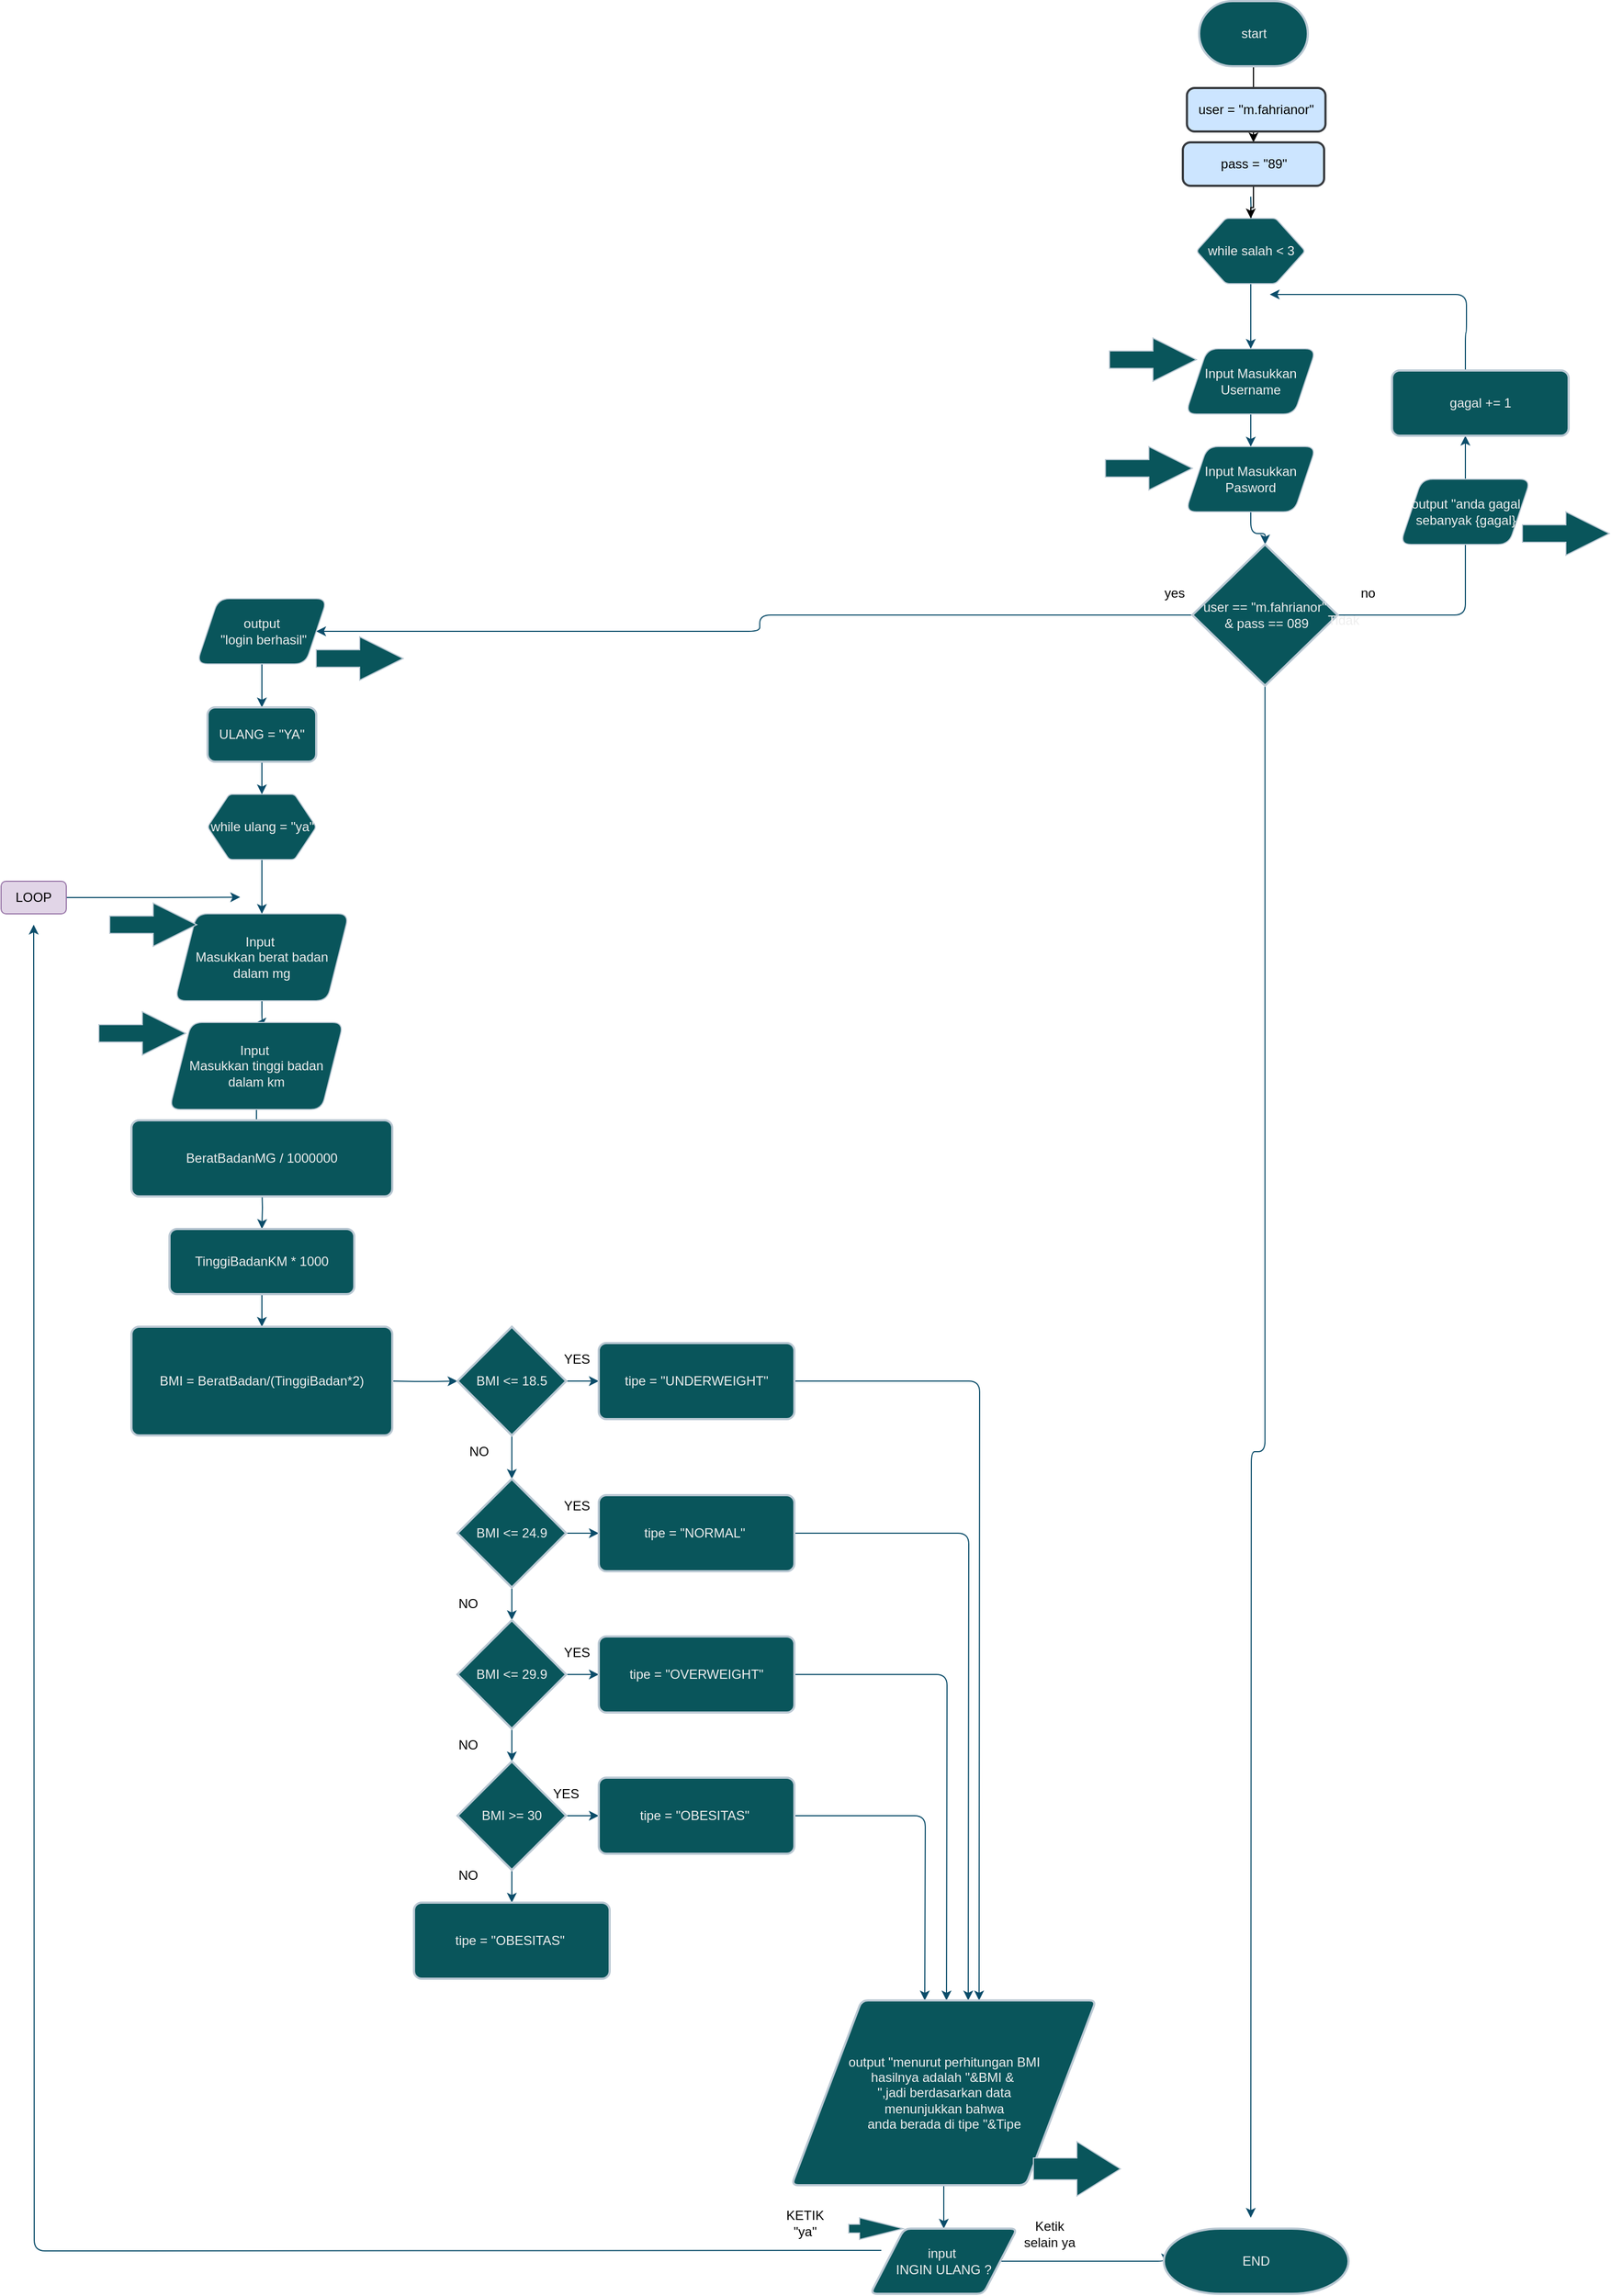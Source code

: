 <mxfile version="24.7.17">
  <diagram id="ow063_VG-V3vekkZYv4J" name="Page-1">
    <mxGraphModel dx="864" dy="516" grid="1" gridSize="10" guides="1" tooltips="1" connect="1" arrows="1" fold="1" page="1" pageScale="1" pageWidth="1100" pageHeight="850" math="0" shadow="0">
      <root>
        <mxCell id="0" />
        <mxCell id="1" parent="0" />
        <mxCell id="7BNNcUpY7Ui7uT_f6B9O-14" value="" style="edgeStyle=orthogonalEdgeStyle;rounded=1;orthogonalLoop=1;jettySize=auto;html=1;labelBackgroundColor=none;strokeColor=#0B4D6A;fontColor=default;" parent="1" source="7BNNcUpY7Ui7uT_f6B9O-2" target="7BNNcUpY7Ui7uT_f6B9O-13" edge="1">
          <mxGeometry relative="1" as="geometry" />
        </mxCell>
        <mxCell id="7BNNcUpY7Ui7uT_f6B9O-2" value="Input Masukkan Pasword" style="shape=parallelogram;perimeter=parallelogramPerimeter;whiteSpace=wrap;html=1;fixedSize=1;labelBackgroundColor=none;fillColor=#09555B;strokeColor=#BAC8D3;fontColor=#EEEEEE;rounded=1;" parent="1" vertex="1">
          <mxGeometry x="1380" y="420" width="120" height="60" as="geometry" />
        </mxCell>
        <mxCell id="7BNNcUpY7Ui7uT_f6B9O-6" value="" style="edgeStyle=orthogonalEdgeStyle;rounded=1;orthogonalLoop=1;jettySize=auto;html=1;labelBackgroundColor=none;strokeColor=#0B4D6A;fontColor=default;" parent="1" source="7BNNcUpY7Ui7uT_f6B9O-3" target="7BNNcUpY7Ui7uT_f6B9O-2" edge="1">
          <mxGeometry relative="1" as="geometry" />
        </mxCell>
        <mxCell id="7BNNcUpY7Ui7uT_f6B9O-3" value="Input Masukkan Username" style="shape=parallelogram;perimeter=parallelogramPerimeter;whiteSpace=wrap;html=1;fixedSize=1;labelBackgroundColor=none;fillColor=#09555B;strokeColor=#BAC8D3;fontColor=#EEEEEE;rounded=1;" parent="1" vertex="1">
          <mxGeometry x="1380" y="330" width="120" height="60" as="geometry" />
        </mxCell>
        <mxCell id="sDF-3lWNw89VGC4_ciGH-3" value="" style="edgeStyle=orthogonalEdgeStyle;rounded=0;orthogonalLoop=1;jettySize=auto;html=1;" parent="1" source="7BNNcUpY7Ui7uT_f6B9O-7" target="sDF-3lWNw89VGC4_ciGH-2" edge="1">
          <mxGeometry relative="1" as="geometry" />
        </mxCell>
        <mxCell id="7BNNcUpY7Ui7uT_f6B9O-7" value="start" style="strokeWidth=2;html=1;shape=mxgraph.flowchart.terminator;whiteSpace=wrap;labelBackgroundColor=none;fillColor=#09555B;strokeColor=#BAC8D3;fontColor=#EEEEEE;rounded=1;" parent="1" vertex="1">
          <mxGeometry x="1392.5" y="10" width="100" height="60" as="geometry" />
        </mxCell>
        <mxCell id="7BNNcUpY7Ui7uT_f6B9O-11" value="" style="edgeStyle=orthogonalEdgeStyle;rounded=1;orthogonalLoop=1;jettySize=auto;html=1;labelBackgroundColor=none;strokeColor=#0B4D6A;fontColor=default;" parent="1" edge="1">
          <mxGeometry relative="1" as="geometry">
            <mxPoint x="1439.957" y="140" as="sourcePoint" />
            <mxPoint x="1439.957" y="150" as="targetPoint" />
          </mxGeometry>
        </mxCell>
        <mxCell id="dBrxgmBk9G-msEK50nz_-13" value="" style="edgeStyle=orthogonalEdgeStyle;rounded=1;orthogonalLoop=1;jettySize=auto;html=1;labelBackgroundColor=none;strokeColor=#0B4D6A;fontColor=default;" parent="1" target="dBrxgmBk9G-msEK50nz_-12" edge="1">
          <mxGeometry relative="1" as="geometry">
            <mxPoint x="1439.957" y="190" as="sourcePoint" />
          </mxGeometry>
        </mxCell>
        <mxCell id="7BNNcUpY7Ui7uT_f6B9O-24" style="edgeStyle=orthogonalEdgeStyle;rounded=1;orthogonalLoop=1;jettySize=auto;html=1;exitX=1;exitY=0.5;exitDx=0;exitDy=0;exitPerimeter=0;entryX=0.5;entryY=1;entryDx=0;entryDy=0;labelBackgroundColor=none;strokeColor=#0B4D6A;fontColor=default;" parent="1" source="7BNNcUpY7Ui7uT_f6B9O-13" target="7BNNcUpY7Ui7uT_f6B9O-16" edge="1">
          <mxGeometry relative="1" as="geometry">
            <mxPoint x="1647.5" y="440" as="targetPoint" />
            <Array as="points">
              <mxPoint x="1637.5" y="480" />
              <mxPoint x="1637.5" y="400" />
            </Array>
          </mxGeometry>
        </mxCell>
        <mxCell id="dBrxgmBk9G-msEK50nz_-33" style="edgeStyle=orthogonalEdgeStyle;rounded=1;orthogonalLoop=1;jettySize=auto;html=1;exitX=0;exitY=0.5;exitDx=0;exitDy=0;exitPerimeter=0;entryX=1;entryY=0.5;entryDx=0;entryDy=0;labelBackgroundColor=none;strokeColor=#0B4D6A;fontColor=default;" parent="1" source="7BNNcUpY7Ui7uT_f6B9O-13" target="dBrxgmBk9G-msEK50nz_-4" edge="1">
          <mxGeometry relative="1" as="geometry" />
        </mxCell>
        <mxCell id="dBrxgmBk9G-msEK50nz_-75" style="edgeStyle=orthogonalEdgeStyle;rounded=1;orthogonalLoop=1;jettySize=auto;html=1;exitX=0.5;exitY=1;exitDx=0;exitDy=0;exitPerimeter=0;labelBackgroundColor=none;strokeColor=#0B4D6A;fontColor=default;" parent="1" source="7BNNcUpY7Ui7uT_f6B9O-13" edge="1">
          <mxGeometry relative="1" as="geometry">
            <mxPoint x="1440" y="2050" as="targetPoint" />
          </mxGeometry>
        </mxCell>
        <mxCell id="7BNNcUpY7Ui7uT_f6B9O-13" value="user == &quot;m.fahrianor&quot;&lt;div&gt;&amp;nbsp;&amp;amp; pass == 089&lt;/div&gt;" style="strokeWidth=2;html=1;shape=mxgraph.flowchart.decision;whiteSpace=wrap;labelBackgroundColor=none;fillColor=#09555B;strokeColor=#BAC8D3;fontColor=#EEEEEE;rounded=1;" parent="1" vertex="1">
          <mxGeometry x="1386.25" y="510" width="133.75" height="130" as="geometry" />
        </mxCell>
        <mxCell id="dBrxgmBk9G-msEK50nz_-10" value="" style="edgeStyle=orthogonalEdgeStyle;rounded=1;orthogonalLoop=1;jettySize=auto;html=1;labelBackgroundColor=none;strokeColor=#0B4D6A;fontColor=default;" parent="1" source="7BNNcUpY7Ui7uT_f6B9O-16" edge="1">
          <mxGeometry relative="1" as="geometry">
            <mxPoint x="1637.5" y="410" as="targetPoint" />
          </mxGeometry>
        </mxCell>
        <mxCell id="7BNNcUpY7Ui7uT_f6B9O-16" value="output &quot;anda gagal sebanyak {gagal}" style="shape=parallelogram;perimeter=parallelogramPerimeter;whiteSpace=wrap;html=1;fixedSize=1;labelBackgroundColor=none;fillColor=#09555B;strokeColor=#BAC8D3;fontColor=#EEEEEE;rounded=1;" parent="1" vertex="1">
          <mxGeometry x="1577.5" y="450" width="120" height="60" as="geometry" />
        </mxCell>
        <mxCell id="dBrxgmBk9G-msEK50nz_-15" style="rounded=1;orthogonalLoop=1;jettySize=auto;html=1;exitX=0.5;exitY=0;exitDx=0;exitDy=0;edgeStyle=orthogonalEdgeStyle;labelBackgroundColor=none;strokeColor=#0B4D6A;fontColor=default;" parent="1" edge="1">
          <mxGeometry relative="1" as="geometry">
            <mxPoint x="1457.5" y="280" as="targetPoint" />
            <mxPoint x="1637.5" y="350" as="sourcePoint" />
            <Array as="points">
              <mxPoint x="1637.5" y="315" />
              <mxPoint x="1638.5" y="315" />
            </Array>
          </mxGeometry>
        </mxCell>
        <mxCell id="dBrxgmBk9G-msEK50nz_-2" value="Tidak" style="text;html=1;align=center;verticalAlign=middle;resizable=0;points=[];autosize=1;strokeColor=none;fillColor=none;labelBackgroundColor=none;fontColor=#EEEEEE;rounded=1;" parent="1" vertex="1">
          <mxGeometry x="1500" y="565" width="50" height="30" as="geometry" />
        </mxCell>
        <mxCell id="dBrxgmBk9G-msEK50nz_-65" value="" style="edgeStyle=orthogonalEdgeStyle;rounded=1;orthogonalLoop=1;jettySize=auto;html=1;labelBackgroundColor=none;strokeColor=#0B4D6A;fontColor=default;" parent="1" source="dBrxgmBk9G-msEK50nz_-4" target="dBrxgmBk9G-msEK50nz_-64" edge="1">
          <mxGeometry relative="1" as="geometry" />
        </mxCell>
        <mxCell id="dBrxgmBk9G-msEK50nz_-4" value="output&lt;div&gt;&amp;nbsp;&quot;login berhasil&quot;&lt;/div&gt;" style="shape=parallelogram;perimeter=parallelogramPerimeter;whiteSpace=wrap;html=1;fixedSize=1;labelBackgroundColor=none;fillColor=#09555B;strokeColor=#BAC8D3;fontColor=#EEEEEE;rounded=1;" parent="1" vertex="1">
          <mxGeometry x="470" y="560" width="120" height="60" as="geometry" />
        </mxCell>
        <mxCell id="dBrxgmBk9G-msEK50nz_-16" value="" style="edgeStyle=orthogonalEdgeStyle;rounded=1;orthogonalLoop=1;jettySize=auto;html=1;labelBackgroundColor=none;strokeColor=#0B4D6A;fontColor=default;" parent="1" source="dBrxgmBk9G-msEK50nz_-12" target="7BNNcUpY7Ui7uT_f6B9O-3" edge="1">
          <mxGeometry relative="1" as="geometry" />
        </mxCell>
        <mxCell id="dBrxgmBk9G-msEK50nz_-12" value="while salah &amp;lt; 3" style="verticalLabelPosition=middle;verticalAlign=middle;html=1;shape=hexagon;perimeter=hexagonPerimeter2;arcSize=6;size=0.27;align=center;labelPosition=center;labelBackgroundColor=none;fillColor=#09555B;strokeColor=#BAC8D3;fontColor=#EEEEEE;rounded=1;" parent="1" vertex="1">
          <mxGeometry x="1390" y="210" width="100" height="60" as="geometry" />
        </mxCell>
        <mxCell id="dBrxgmBk9G-msEK50nz_-22" value="" style="edgeStyle=orthogonalEdgeStyle;rounded=1;orthogonalLoop=1;jettySize=auto;html=1;labelBackgroundColor=none;strokeColor=#0B4D6A;fontColor=default;" parent="1" source="dBrxgmBk9G-msEK50nz_-19" target="dBrxgmBk9G-msEK50nz_-21" edge="1">
          <mxGeometry relative="1" as="geometry" />
        </mxCell>
        <mxCell id="dBrxgmBk9G-msEK50nz_-19" value="while ulang = &quot;ya&quot;" style="verticalLabelPosition=middle;verticalAlign=middle;html=1;shape=hexagon;perimeter=hexagonPerimeter2;arcSize=6;size=0.2;align=center;labelPosition=center;labelBackgroundColor=none;fillColor=#09555B;strokeColor=#BAC8D3;fontColor=#EEEEEE;rounded=1;" parent="1" vertex="1">
          <mxGeometry x="480" y="740" width="100" height="60" as="geometry" />
        </mxCell>
        <mxCell id="dBrxgmBk9G-msEK50nz_-24" value="" style="edgeStyle=orthogonalEdgeStyle;rounded=1;orthogonalLoop=1;jettySize=auto;html=1;labelBackgroundColor=none;strokeColor=#0B4D6A;fontColor=default;" parent="1" source="dBrxgmBk9G-msEK50nz_-21" target="dBrxgmBk9G-msEK50nz_-23" edge="1">
          <mxGeometry relative="1" as="geometry" />
        </mxCell>
        <mxCell id="dBrxgmBk9G-msEK50nz_-21" value="Input&amp;nbsp;&lt;div&gt;Masukkan berat badan dalam mg&lt;/div&gt;" style="shape=parallelogram;perimeter=parallelogramPerimeter;whiteSpace=wrap;html=1;fixedSize=1;labelBackgroundColor=none;fillColor=#09555B;strokeColor=#BAC8D3;fontColor=#EEEEEE;rounded=1;" parent="1" vertex="1">
          <mxGeometry x="450" y="850" width="160" height="80" as="geometry" />
        </mxCell>
        <mxCell id="dBrxgmBk9G-msEK50nz_-27" value="" style="edgeStyle=orthogonalEdgeStyle;rounded=1;orthogonalLoop=1;jettySize=auto;html=1;labelBackgroundColor=none;strokeColor=#0B4D6A;fontColor=default;" parent="1" source="dBrxgmBk9G-msEK50nz_-23" edge="1">
          <mxGeometry relative="1" as="geometry">
            <mxPoint x="530" y="1040" as="targetPoint" />
          </mxGeometry>
        </mxCell>
        <mxCell id="dBrxgmBk9G-msEK50nz_-23" value="Input&amp;nbsp;&lt;div&gt;Masukkan tinggi badan dalam km&lt;/div&gt;" style="shape=parallelogram;perimeter=parallelogramPerimeter;whiteSpace=wrap;html=1;fixedSize=1;labelBackgroundColor=none;fillColor=#09555B;strokeColor=#BAC8D3;fontColor=#EEEEEE;rounded=1;" parent="1" vertex="1">
          <mxGeometry x="445" y="950" width="160" height="80" as="geometry" />
        </mxCell>
        <mxCell id="dBrxgmBk9G-msEK50nz_-28" value="" style="edgeStyle=orthogonalEdgeStyle;rounded=1;orthogonalLoop=1;jettySize=auto;html=1;labelBackgroundColor=none;strokeColor=#0B4D6A;fontColor=default;" parent="1" edge="1">
          <mxGeometry relative="1" as="geometry">
            <mxPoint x="530" y="1100" as="sourcePoint" />
            <mxPoint x="530" y="1140" as="targetPoint" />
          </mxGeometry>
        </mxCell>
        <mxCell id="dBrxgmBk9G-msEK50nz_-31" value="" style="edgeStyle=orthogonalEdgeStyle;rounded=1;orthogonalLoop=1;jettySize=auto;html=1;labelBackgroundColor=none;strokeColor=#0B4D6A;fontColor=default;" parent="1" edge="1">
          <mxGeometry relative="1" as="geometry">
            <mxPoint x="530" y="1200" as="sourcePoint" />
            <mxPoint x="530" y="1230" as="targetPoint" />
          </mxGeometry>
        </mxCell>
        <mxCell id="dBrxgmBk9G-msEK50nz_-37" value="" style="edgeStyle=orthogonalEdgeStyle;rounded=1;orthogonalLoop=1;jettySize=auto;html=1;labelBackgroundColor=none;strokeColor=#0B4D6A;fontColor=default;" parent="1" target="dBrxgmBk9G-msEK50nz_-34" edge="1">
          <mxGeometry relative="1" as="geometry">
            <mxPoint x="650" y="1280" as="sourcePoint" />
          </mxGeometry>
        </mxCell>
        <mxCell id="dBrxgmBk9G-msEK50nz_-38" value="" style="edgeStyle=orthogonalEdgeStyle;rounded=1;orthogonalLoop=1;jettySize=auto;html=1;labelBackgroundColor=none;strokeColor=#0B4D6A;fontColor=default;" parent="1" source="dBrxgmBk9G-msEK50nz_-34" target="dBrxgmBk9G-msEK50nz_-35" edge="1">
          <mxGeometry relative="1" as="geometry" />
        </mxCell>
        <mxCell id="dBrxgmBk9G-msEK50nz_-50" value="" style="edgeStyle=orthogonalEdgeStyle;rounded=1;orthogonalLoop=1;jettySize=auto;html=1;labelBackgroundColor=none;strokeColor=#0B4D6A;fontColor=default;" parent="1" source="dBrxgmBk9G-msEK50nz_-34" target="dBrxgmBk9G-msEK50nz_-46" edge="1">
          <mxGeometry relative="1" as="geometry" />
        </mxCell>
        <mxCell id="dBrxgmBk9G-msEK50nz_-34" value="BMI &amp;lt;= 18.5" style="strokeWidth=2;html=1;shape=mxgraph.flowchart.decision;whiteSpace=wrap;labelBackgroundColor=none;fillColor=#09555B;strokeColor=#BAC8D3;fontColor=#EEEEEE;rounded=1;" parent="1" vertex="1">
          <mxGeometry x="710" y="1230" width="100" height="100" as="geometry" />
        </mxCell>
        <mxCell id="dBrxgmBk9G-msEK50nz_-39" value="" style="edgeStyle=orthogonalEdgeStyle;rounded=1;orthogonalLoop=1;jettySize=auto;html=1;labelBackgroundColor=none;strokeColor=#0B4D6A;fontColor=default;" parent="1" source="dBrxgmBk9G-msEK50nz_-35" target="dBrxgmBk9G-msEK50nz_-36" edge="1">
          <mxGeometry relative="1" as="geometry" />
        </mxCell>
        <mxCell id="dBrxgmBk9G-msEK50nz_-51" value="" style="edgeStyle=orthogonalEdgeStyle;rounded=1;orthogonalLoop=1;jettySize=auto;html=1;labelBackgroundColor=none;strokeColor=#0B4D6A;fontColor=default;" parent="1" source="dBrxgmBk9G-msEK50nz_-35" target="dBrxgmBk9G-msEK50nz_-47" edge="1">
          <mxGeometry relative="1" as="geometry" />
        </mxCell>
        <mxCell id="dBrxgmBk9G-msEK50nz_-35" value="BMI &amp;lt;= 24.9" style="strokeWidth=2;html=1;shape=mxgraph.flowchart.decision;whiteSpace=wrap;labelBackgroundColor=none;fillColor=#09555B;strokeColor=#BAC8D3;fontColor=#EEEEEE;rounded=1;" parent="1" vertex="1">
          <mxGeometry x="710" y="1370" width="100" height="100" as="geometry" />
        </mxCell>
        <mxCell id="dBrxgmBk9G-msEK50nz_-45" value="" style="edgeStyle=orthogonalEdgeStyle;rounded=1;orthogonalLoop=1;jettySize=auto;html=1;labelBackgroundColor=none;strokeColor=#0B4D6A;fontColor=default;" parent="1" source="dBrxgmBk9G-msEK50nz_-36" target="dBrxgmBk9G-msEK50nz_-44" edge="1">
          <mxGeometry relative="1" as="geometry" />
        </mxCell>
        <mxCell id="dBrxgmBk9G-msEK50nz_-52" value="" style="edgeStyle=orthogonalEdgeStyle;rounded=1;orthogonalLoop=1;jettySize=auto;html=1;labelBackgroundColor=none;strokeColor=#0B4D6A;fontColor=default;" parent="1" source="dBrxgmBk9G-msEK50nz_-36" target="dBrxgmBk9G-msEK50nz_-48" edge="1">
          <mxGeometry relative="1" as="geometry" />
        </mxCell>
        <mxCell id="dBrxgmBk9G-msEK50nz_-36" value="BMI &amp;lt;= 29.9" style="strokeWidth=2;html=1;shape=mxgraph.flowchart.decision;whiteSpace=wrap;labelBackgroundColor=none;fillColor=#09555B;strokeColor=#BAC8D3;fontColor=#EEEEEE;rounded=1;" parent="1" vertex="1">
          <mxGeometry x="710" y="1500" width="100" height="100" as="geometry" />
        </mxCell>
        <mxCell id="dBrxgmBk9G-msEK50nz_-40" value="gagal += 1" style="rounded=1;whiteSpace=wrap;html=1;absoluteArcSize=1;arcSize=14;strokeWidth=2;labelBackgroundColor=none;fillColor=#09555B;strokeColor=#BAC8D3;fontColor=#EEEEEE;" parent="1" vertex="1">
          <mxGeometry x="1570" y="350" width="162.5" height="60" as="geometry" />
        </mxCell>
        <mxCell id="dBrxgmBk9G-msEK50nz_-41" value="BeratBadanMG / 1000000" style="rounded=1;whiteSpace=wrap;html=1;absoluteArcSize=1;arcSize=14;strokeWidth=2;labelBackgroundColor=none;fillColor=#09555B;strokeColor=#BAC8D3;fontColor=#EEEEEE;" parent="1" vertex="1">
          <mxGeometry x="410" y="1040" width="240" height="70" as="geometry" />
        </mxCell>
        <mxCell id="dBrxgmBk9G-msEK50nz_-42" value="TinggiBadanKM * 1000" style="rounded=1;whiteSpace=wrap;html=1;absoluteArcSize=1;arcSize=14;strokeWidth=2;labelBackgroundColor=none;fillColor=#09555B;strokeColor=#BAC8D3;fontColor=#EEEEEE;" parent="1" vertex="1">
          <mxGeometry x="445" y="1140" width="170" height="60" as="geometry" />
        </mxCell>
        <mxCell id="dBrxgmBk9G-msEK50nz_-43" value="BMI = BeratBadan/(TinggiBadan*2)" style="rounded=1;whiteSpace=wrap;html=1;absoluteArcSize=1;arcSize=14;strokeWidth=2;labelBackgroundColor=none;fillColor=#09555B;strokeColor=#BAC8D3;fontColor=#EEEEEE;" parent="1" vertex="1">
          <mxGeometry x="410" y="1230" width="240" height="100" as="geometry" />
        </mxCell>
        <mxCell id="dBrxgmBk9G-msEK50nz_-53" value="" style="edgeStyle=orthogonalEdgeStyle;rounded=1;orthogonalLoop=1;jettySize=auto;html=1;labelBackgroundColor=none;strokeColor=#0B4D6A;fontColor=default;" parent="1" source="dBrxgmBk9G-msEK50nz_-44" target="dBrxgmBk9G-msEK50nz_-49" edge="1">
          <mxGeometry relative="1" as="geometry" />
        </mxCell>
        <mxCell id="dBrxgmBk9G-msEK50nz_-59" value="" style="edgeStyle=orthogonalEdgeStyle;rounded=1;orthogonalLoop=1;jettySize=auto;html=1;labelBackgroundColor=none;strokeColor=#0B4D6A;fontColor=default;" parent="1" source="dBrxgmBk9G-msEK50nz_-44" target="dBrxgmBk9G-msEK50nz_-58" edge="1">
          <mxGeometry relative="1" as="geometry" />
        </mxCell>
        <mxCell id="dBrxgmBk9G-msEK50nz_-44" value="BMI &amp;gt;= 30" style="strokeWidth=2;html=1;shape=mxgraph.flowchart.decision;whiteSpace=wrap;labelBackgroundColor=none;fillColor=#09555B;strokeColor=#BAC8D3;fontColor=#EEEEEE;rounded=1;" parent="1" vertex="1">
          <mxGeometry x="710" y="1630" width="100" height="100" as="geometry" />
        </mxCell>
        <mxCell id="dBrxgmBk9G-msEK50nz_-54" style="edgeStyle=orthogonalEdgeStyle;rounded=1;orthogonalLoop=1;jettySize=auto;html=1;exitX=1;exitY=0.5;exitDx=0;exitDy=0;labelBackgroundColor=none;strokeColor=#0B4D6A;fontColor=default;" parent="1" source="dBrxgmBk9G-msEK50nz_-46" edge="1">
          <mxGeometry relative="1" as="geometry">
            <mxPoint x="1190" y="1850" as="targetPoint" />
          </mxGeometry>
        </mxCell>
        <mxCell id="dBrxgmBk9G-msEK50nz_-46" value="tipe =&amp;nbsp;&quot;UNDERWEIGHT&quot;" style="rounded=1;whiteSpace=wrap;html=1;absoluteArcSize=1;arcSize=14;strokeWidth=2;labelBackgroundColor=none;fillColor=#09555B;strokeColor=#BAC8D3;fontColor=#EEEEEE;" parent="1" vertex="1">
          <mxGeometry x="840" y="1245" width="180" height="70" as="geometry" />
        </mxCell>
        <mxCell id="dBrxgmBk9G-msEK50nz_-55" style="edgeStyle=orthogonalEdgeStyle;rounded=1;orthogonalLoop=1;jettySize=auto;html=1;exitX=1;exitY=0.5;exitDx=0;exitDy=0;labelBackgroundColor=none;strokeColor=#0B4D6A;fontColor=default;" parent="1" source="dBrxgmBk9G-msEK50nz_-47" edge="1">
          <mxGeometry relative="1" as="geometry">
            <mxPoint x="1180" y="1850" as="targetPoint" />
          </mxGeometry>
        </mxCell>
        <mxCell id="dBrxgmBk9G-msEK50nz_-47" value="tipe =&amp;nbsp;&quot;NORMAL&quot;&amp;nbsp;" style="rounded=1;whiteSpace=wrap;html=1;absoluteArcSize=1;arcSize=14;strokeWidth=2;labelBackgroundColor=none;fillColor=#09555B;strokeColor=#BAC8D3;fontColor=#EEEEEE;" parent="1" vertex="1">
          <mxGeometry x="840" y="1385" width="180" height="70" as="geometry" />
        </mxCell>
        <mxCell id="dBrxgmBk9G-msEK50nz_-56" style="edgeStyle=orthogonalEdgeStyle;rounded=1;orthogonalLoop=1;jettySize=auto;html=1;exitX=1;exitY=0.5;exitDx=0;exitDy=0;labelBackgroundColor=none;strokeColor=#0B4D6A;fontColor=default;" parent="1" source="dBrxgmBk9G-msEK50nz_-48" edge="1">
          <mxGeometry relative="1" as="geometry">
            <mxPoint x="1160" y="1850" as="targetPoint" />
          </mxGeometry>
        </mxCell>
        <mxCell id="dBrxgmBk9G-msEK50nz_-48" value="tipe =&amp;nbsp;&quot;OVERWEIGHT&quot;" style="rounded=1;whiteSpace=wrap;html=1;absoluteArcSize=1;arcSize=14;strokeWidth=2;labelBackgroundColor=none;fillColor=#09555B;strokeColor=#BAC8D3;fontColor=#EEEEEE;" parent="1" vertex="1">
          <mxGeometry x="840" y="1515" width="180" height="70" as="geometry" />
        </mxCell>
        <mxCell id="dBrxgmBk9G-msEK50nz_-57" style="edgeStyle=orthogonalEdgeStyle;rounded=1;orthogonalLoop=1;jettySize=auto;html=1;exitX=1;exitY=0.5;exitDx=0;exitDy=0;labelBackgroundColor=none;strokeColor=#0B4D6A;fontColor=default;" parent="1" source="dBrxgmBk9G-msEK50nz_-49" edge="1">
          <mxGeometry relative="1" as="geometry">
            <mxPoint x="1140" y="1850" as="targetPoint" />
          </mxGeometry>
        </mxCell>
        <mxCell id="dBrxgmBk9G-msEK50nz_-49" value="tipe =&amp;nbsp;&quot;OBESITAS&quot;&amp;nbsp;" style="rounded=1;whiteSpace=wrap;html=1;absoluteArcSize=1;arcSize=14;strokeWidth=2;labelBackgroundColor=none;fillColor=#09555B;strokeColor=#BAC8D3;fontColor=#EEEEEE;" parent="1" vertex="1">
          <mxGeometry x="840" y="1645" width="180" height="70" as="geometry" />
        </mxCell>
        <mxCell id="dBrxgmBk9G-msEK50nz_-58" value="tipe =&amp;nbsp;&quot;OBESITAS&quot;&amp;nbsp;" style="rounded=1;whiteSpace=wrap;html=1;absoluteArcSize=1;arcSize=14;strokeWidth=2;labelBackgroundColor=none;fillColor=#09555B;strokeColor=#BAC8D3;fontColor=#EEEEEE;" parent="1" vertex="1">
          <mxGeometry x="670" y="1760" width="180" height="70" as="geometry" />
        </mxCell>
        <mxCell id="dBrxgmBk9G-msEK50nz_-63" value="" style="edgeStyle=orthogonalEdgeStyle;rounded=1;orthogonalLoop=1;jettySize=auto;html=1;labelBackgroundColor=none;strokeColor=#0B4D6A;fontColor=default;" parent="1" source="dBrxgmBk9G-msEK50nz_-60" target="dBrxgmBk9G-msEK50nz_-62" edge="1">
          <mxGeometry relative="1" as="geometry" />
        </mxCell>
        <mxCell id="dBrxgmBk9G-msEK50nz_-60" value="output &quot;menurut perhitungan BMI&lt;div&gt;hasilnya adalah &quot;&amp;amp;BMI &amp;amp;&amp;nbsp;&lt;/div&gt;&lt;div&gt;&quot;,jadi berdasarkan data&lt;div&gt;&amp;nbsp;menunjukkan bahwa&amp;nbsp;&lt;/div&gt;&lt;div&gt;anda berada di tipe &quot;&amp;amp;Tipe&lt;/div&gt;&lt;/div&gt;" style="shape=parallelogram;html=1;strokeWidth=2;perimeter=parallelogramPerimeter;whiteSpace=wrap;rounded=1;arcSize=12;size=0.23;labelBackgroundColor=none;fillColor=#09555B;strokeColor=#BAC8D3;fontColor=#EEEEEE;" parent="1" vertex="1">
          <mxGeometry x="1017.5" y="1850" width="280" height="170" as="geometry" />
        </mxCell>
        <mxCell id="dBrxgmBk9G-msEK50nz_-61" style="edgeStyle=orthogonalEdgeStyle;rounded=1;orthogonalLoop=1;jettySize=auto;html=1;exitX=0.5;exitY=1;exitDx=0;exitDy=0;labelBackgroundColor=none;strokeColor=#0B4D6A;fontColor=default;" parent="1" source="dBrxgmBk9G-msEK50nz_-60" target="dBrxgmBk9G-msEK50nz_-60" edge="1">
          <mxGeometry relative="1" as="geometry" />
        </mxCell>
        <mxCell id="dBrxgmBk9G-msEK50nz_-67" style="rounded=1;orthogonalLoop=1;jettySize=auto;html=1;exitX=0;exitY=0.5;exitDx=0;exitDy=0;edgeStyle=orthogonalEdgeStyle;labelBackgroundColor=none;strokeColor=#0B4D6A;fontColor=default;" parent="1" edge="1">
          <mxGeometry relative="1" as="geometry">
            <mxPoint x="320" y="860" as="targetPoint" />
            <mxPoint x="1099.995" y="2080" as="sourcePoint" />
          </mxGeometry>
        </mxCell>
        <mxCell id="dBrxgmBk9G-msEK50nz_-74" style="edgeStyle=orthogonalEdgeStyle;rounded=1;orthogonalLoop=1;jettySize=auto;html=1;exitX=1;exitY=0.5;exitDx=0;exitDy=0;labelBackgroundColor=none;strokeColor=#0B4D6A;fontColor=default;" parent="1" source="dBrxgmBk9G-msEK50nz_-62" edge="1">
          <mxGeometry relative="1" as="geometry">
            <mxPoint x="1362" y="2092" as="targetPoint" />
            <Array as="points">
              <mxPoint x="1362" y="2090" />
            </Array>
          </mxGeometry>
        </mxCell>
        <mxCell id="dBrxgmBk9G-msEK50nz_-62" value="input&amp;nbsp;&lt;div&gt;INGIN ULANG ?&lt;/div&gt;" style="shape=parallelogram;html=1;strokeWidth=2;perimeter=parallelogramPerimeter;whiteSpace=wrap;rounded=1;arcSize=12;size=0.23;labelBackgroundColor=none;fillColor=#09555B;strokeColor=#BAC8D3;fontColor=#EEEEEE;" parent="1" vertex="1">
          <mxGeometry x="1090" y="2060" width="135" height="60" as="geometry" />
        </mxCell>
        <mxCell id="dBrxgmBk9G-msEK50nz_-66" value="" style="edgeStyle=orthogonalEdgeStyle;rounded=1;orthogonalLoop=1;jettySize=auto;html=1;labelBackgroundColor=none;strokeColor=#0B4D6A;fontColor=default;" parent="1" source="dBrxgmBk9G-msEK50nz_-64" target="dBrxgmBk9G-msEK50nz_-19" edge="1">
          <mxGeometry relative="1" as="geometry" />
        </mxCell>
        <mxCell id="dBrxgmBk9G-msEK50nz_-64" value="ULANG = &quot;YA&quot;" style="rounded=1;whiteSpace=wrap;html=1;absoluteArcSize=1;arcSize=14;strokeWidth=2;labelBackgroundColor=none;fillColor=#09555B;strokeColor=#BAC8D3;fontColor=#EEEEEE;" parent="1" vertex="1">
          <mxGeometry x="480" y="660" width="100" height="50" as="geometry" />
        </mxCell>
        <mxCell id="dBrxgmBk9G-msEK50nz_-72" style="edgeStyle=orthogonalEdgeStyle;rounded=1;orthogonalLoop=1;jettySize=auto;html=1;exitX=1;exitY=0.5;exitDx=0;exitDy=0;labelBackgroundColor=none;strokeColor=#0B4D6A;fontColor=default;" parent="1" source="dBrxgmBk9G-msEK50nz_-70" edge="1">
          <mxGeometry relative="1" as="geometry">
            <mxPoint x="510" y="834.667" as="targetPoint" />
          </mxGeometry>
        </mxCell>
        <mxCell id="dBrxgmBk9G-msEK50nz_-70" value="LOOP" style="text;html=1;align=center;verticalAlign=middle;whiteSpace=wrap;rounded=1;labelBackgroundColor=none;fillColor=#e1d5e7;strokeColor=#9673a6;" parent="1" vertex="1">
          <mxGeometry x="290" y="820" width="60" height="30" as="geometry" />
        </mxCell>
        <mxCell id="dBrxgmBk9G-msEK50nz_-76" value="END" style="strokeWidth=2;html=1;shape=mxgraph.flowchart.terminator;whiteSpace=wrap;labelBackgroundColor=none;fillColor=#09555B;strokeColor=#BAC8D3;fontColor=#EEEEEE;rounded=1;" parent="1" vertex="1">
          <mxGeometry x="1360" y="2060" width="170" height="60" as="geometry" />
        </mxCell>
        <mxCell id="dBrxgmBk9G-msEK50nz_-77" value="NO" style="text;html=1;align=center;verticalAlign=middle;whiteSpace=wrap;rounded=1;labelBackgroundColor=none;fontColor=#000000;" parent="1" vertex="1">
          <mxGeometry x="690" y="1720" width="60" height="30" as="geometry" />
        </mxCell>
        <mxCell id="dBrxgmBk9G-msEK50nz_-78" value="YES" style="text;html=1;align=center;verticalAlign=middle;whiteSpace=wrap;rounded=1;labelBackgroundColor=none;fontColor=#000000;" parent="1" vertex="1">
          <mxGeometry x="780" y="1645" width="60" height="30" as="geometry" />
        </mxCell>
        <mxCell id="dBrxgmBk9G-msEK50nz_-79" value="NO" style="text;html=1;align=center;verticalAlign=middle;whiteSpace=wrap;rounded=1;labelBackgroundColor=none;fontColor=#000000;" parent="1" vertex="1">
          <mxGeometry x="690" y="1600" width="60" height="30" as="geometry" />
        </mxCell>
        <mxCell id="dBrxgmBk9G-msEK50nz_-80" value="NO" style="text;html=1;align=center;verticalAlign=middle;whiteSpace=wrap;rounded=1;labelBackgroundColor=none;fontColor=#000000;" parent="1" vertex="1">
          <mxGeometry x="690" y="1470" width="60" height="30" as="geometry" />
        </mxCell>
        <mxCell id="dBrxgmBk9G-msEK50nz_-81" value="NO" style="text;html=1;align=center;verticalAlign=middle;whiteSpace=wrap;rounded=1;labelBackgroundColor=none;fontColor=#000000;" parent="1" vertex="1">
          <mxGeometry x="700" y="1330" width="60" height="30" as="geometry" />
        </mxCell>
        <mxCell id="dBrxgmBk9G-msEK50nz_-82" value="YES" style="text;html=1;align=center;verticalAlign=middle;whiteSpace=wrap;rounded=1;labelBackgroundColor=none;fontColor=#000000;" parent="1" vertex="1">
          <mxGeometry x="790" y="1515" width="60" height="30" as="geometry" />
        </mxCell>
        <mxCell id="dBrxgmBk9G-msEK50nz_-83" value="YES" style="text;html=1;align=center;verticalAlign=middle;whiteSpace=wrap;rounded=1;labelBackgroundColor=none;fontColor=#000000;" parent="1" vertex="1">
          <mxGeometry x="790" y="1380" width="60" height="30" as="geometry" />
        </mxCell>
        <mxCell id="dBrxgmBk9G-msEK50nz_-84" value="YES" style="text;html=1;align=center;verticalAlign=middle;whiteSpace=wrap;rounded=1;labelBackgroundColor=none;fontColor=#000000;" parent="1" vertex="1">
          <mxGeometry x="790" y="1245" width="60" height="30" as="geometry" />
        </mxCell>
        <mxCell id="dBrxgmBk9G-msEK50nz_-85" value="KETIK &quot;ya&quot;" style="text;html=1;align=center;verticalAlign=middle;whiteSpace=wrap;rounded=1;labelBackgroundColor=none;fontColor=#000000;" parent="1" vertex="1">
          <mxGeometry x="1000" y="2040" width="60" height="30" as="geometry" />
        </mxCell>
        <mxCell id="dBrxgmBk9G-msEK50nz_-86" value="Ketik selain ya" style="text;html=1;align=center;verticalAlign=middle;whiteSpace=wrap;rounded=1;labelBackgroundColor=none;fontColor=#080808;" parent="1" vertex="1">
          <mxGeometry x="1225" y="2050" width="60" height="30" as="geometry" />
        </mxCell>
        <mxCell id="dBrxgmBk9G-msEK50nz_-87" value="" style="html=1;shadow=0;dashed=0;align=center;verticalAlign=middle;shape=mxgraph.arrows2.arrow;dy=0.6;dx=40;notch=0;labelBackgroundColor=none;fillColor=#09555B;strokeColor=#BAC8D3;fontColor=#EEEEEE;rounded=1;" parent="1" vertex="1">
          <mxGeometry x="1310" y="320" width="80" height="40" as="geometry" />
        </mxCell>
        <mxCell id="dBrxgmBk9G-msEK50nz_-88" value="" style="html=1;shadow=0;dashed=0;align=center;verticalAlign=middle;shape=mxgraph.arrows2.arrow;dy=0.6;dx=40;notch=0;labelBackgroundColor=none;fillColor=#09555B;strokeColor=#BAC8D3;fontColor=#EEEEEE;rounded=1;" parent="1" vertex="1">
          <mxGeometry x="1306.25" y="420" width="80" height="40" as="geometry" />
        </mxCell>
        <mxCell id="dBrxgmBk9G-msEK50nz_-89" value="" style="html=1;shadow=0;dashed=0;align=center;verticalAlign=middle;shape=mxgraph.arrows2.arrow;dy=0.6;dx=40;notch=0;labelBackgroundColor=none;fillColor=#09555B;strokeColor=#BAC8D3;fontColor=#EEEEEE;rounded=1;" parent="1" vertex="1">
          <mxGeometry x="1690" y="480" width="80" height="40" as="geometry" />
        </mxCell>
        <mxCell id="dBrxgmBk9G-msEK50nz_-90" value="" style="html=1;shadow=0;dashed=0;align=center;verticalAlign=middle;shape=mxgraph.arrows2.arrow;dy=0.6;dx=40;notch=0;labelBackgroundColor=none;fillColor=#09555B;strokeColor=#BAC8D3;fontColor=#EEEEEE;rounded=1;" parent="1" vertex="1">
          <mxGeometry x="1240" y="1980" width="80" height="50" as="geometry" />
        </mxCell>
        <mxCell id="dBrxgmBk9G-msEK50nz_-91" value="" style="html=1;shadow=0;dashed=0;align=center;verticalAlign=middle;shape=mxgraph.arrows2.arrow;dy=0.6;dx=40;notch=0;labelBackgroundColor=none;fillColor=#09555B;strokeColor=#BAC8D3;fontColor=#EEEEEE;rounded=1;" parent="1" vertex="1">
          <mxGeometry x="1070" y="2050" width="50" height="20" as="geometry" />
        </mxCell>
        <mxCell id="tyrVnNuHmAy5NSyL2FuJ-3" value="" style="html=1;shadow=0;dashed=0;align=center;verticalAlign=middle;shape=mxgraph.arrows2.arrow;dy=0.6;dx=40;notch=0;labelBackgroundColor=none;fillColor=#09555B;strokeColor=#BAC8D3;fontColor=#EEEEEE;rounded=1;" parent="1" vertex="1">
          <mxGeometry x="580" y="595" width="80" height="40" as="geometry" />
        </mxCell>
        <mxCell id="tyrVnNuHmAy5NSyL2FuJ-4" value="" style="html=1;shadow=0;dashed=0;align=center;verticalAlign=middle;shape=mxgraph.arrows2.arrow;dy=0.6;dx=40;notch=0;labelBackgroundColor=none;fillColor=#09555B;strokeColor=#BAC8D3;fontColor=#EEEEEE;rounded=1;" parent="1" vertex="1">
          <mxGeometry x="390" y="840" width="80" height="40" as="geometry" />
        </mxCell>
        <mxCell id="tyrVnNuHmAy5NSyL2FuJ-5" value="" style="html=1;shadow=0;dashed=0;align=center;verticalAlign=middle;shape=mxgraph.arrows2.arrow;dy=0.6;dx=40;notch=0;labelBackgroundColor=none;fillColor=#09555B;strokeColor=#BAC8D3;fontColor=#EEEEEE;rounded=1;" parent="1" vertex="1">
          <mxGeometry x="380" y="940" width="80" height="40" as="geometry" />
        </mxCell>
        <mxCell id="sDF-3lWNw89VGC4_ciGH-1" value="user = &quot;m.fahrianor&quot;" style="rounded=1;whiteSpace=wrap;html=1;absoluteArcSize=1;arcSize=14;strokeWidth=2;fillColor=#cce5ff;strokeColor=#36393d;" parent="1" vertex="1">
          <mxGeometry x="1381.25" y="90" width="127.5" height="40" as="geometry" />
        </mxCell>
        <mxCell id="sDF-3lWNw89VGC4_ciGH-4" value="" style="edgeStyle=orthogonalEdgeStyle;rounded=0;orthogonalLoop=1;jettySize=auto;html=1;" parent="1" source="sDF-3lWNw89VGC4_ciGH-2" target="dBrxgmBk9G-msEK50nz_-12" edge="1">
          <mxGeometry relative="1" as="geometry" />
        </mxCell>
        <mxCell id="sDF-3lWNw89VGC4_ciGH-2" value="pass = &quot;89&quot;" style="rounded=1;whiteSpace=wrap;html=1;absoluteArcSize=1;arcSize=14;strokeWidth=2;fillColor=#cce5ff;strokeColor=#36393d;" parent="1" vertex="1">
          <mxGeometry x="1377.5" y="140" width="130" height="40" as="geometry" />
        </mxCell>
        <mxCell id="BMUwDCnW8Ut4nbrkXiIB-1" value="yes" style="text;html=1;align=center;verticalAlign=middle;whiteSpace=wrap;rounded=0;" vertex="1" parent="1">
          <mxGeometry x="1340" y="540" width="60" height="30" as="geometry" />
        </mxCell>
        <mxCell id="BMUwDCnW8Ut4nbrkXiIB-2" value="no" style="text;html=1;align=center;verticalAlign=middle;whiteSpace=wrap;rounded=0;" vertex="1" parent="1">
          <mxGeometry x="1517.5" y="540" width="60" height="30" as="geometry" />
        </mxCell>
      </root>
    </mxGraphModel>
  </diagram>
</mxfile>
